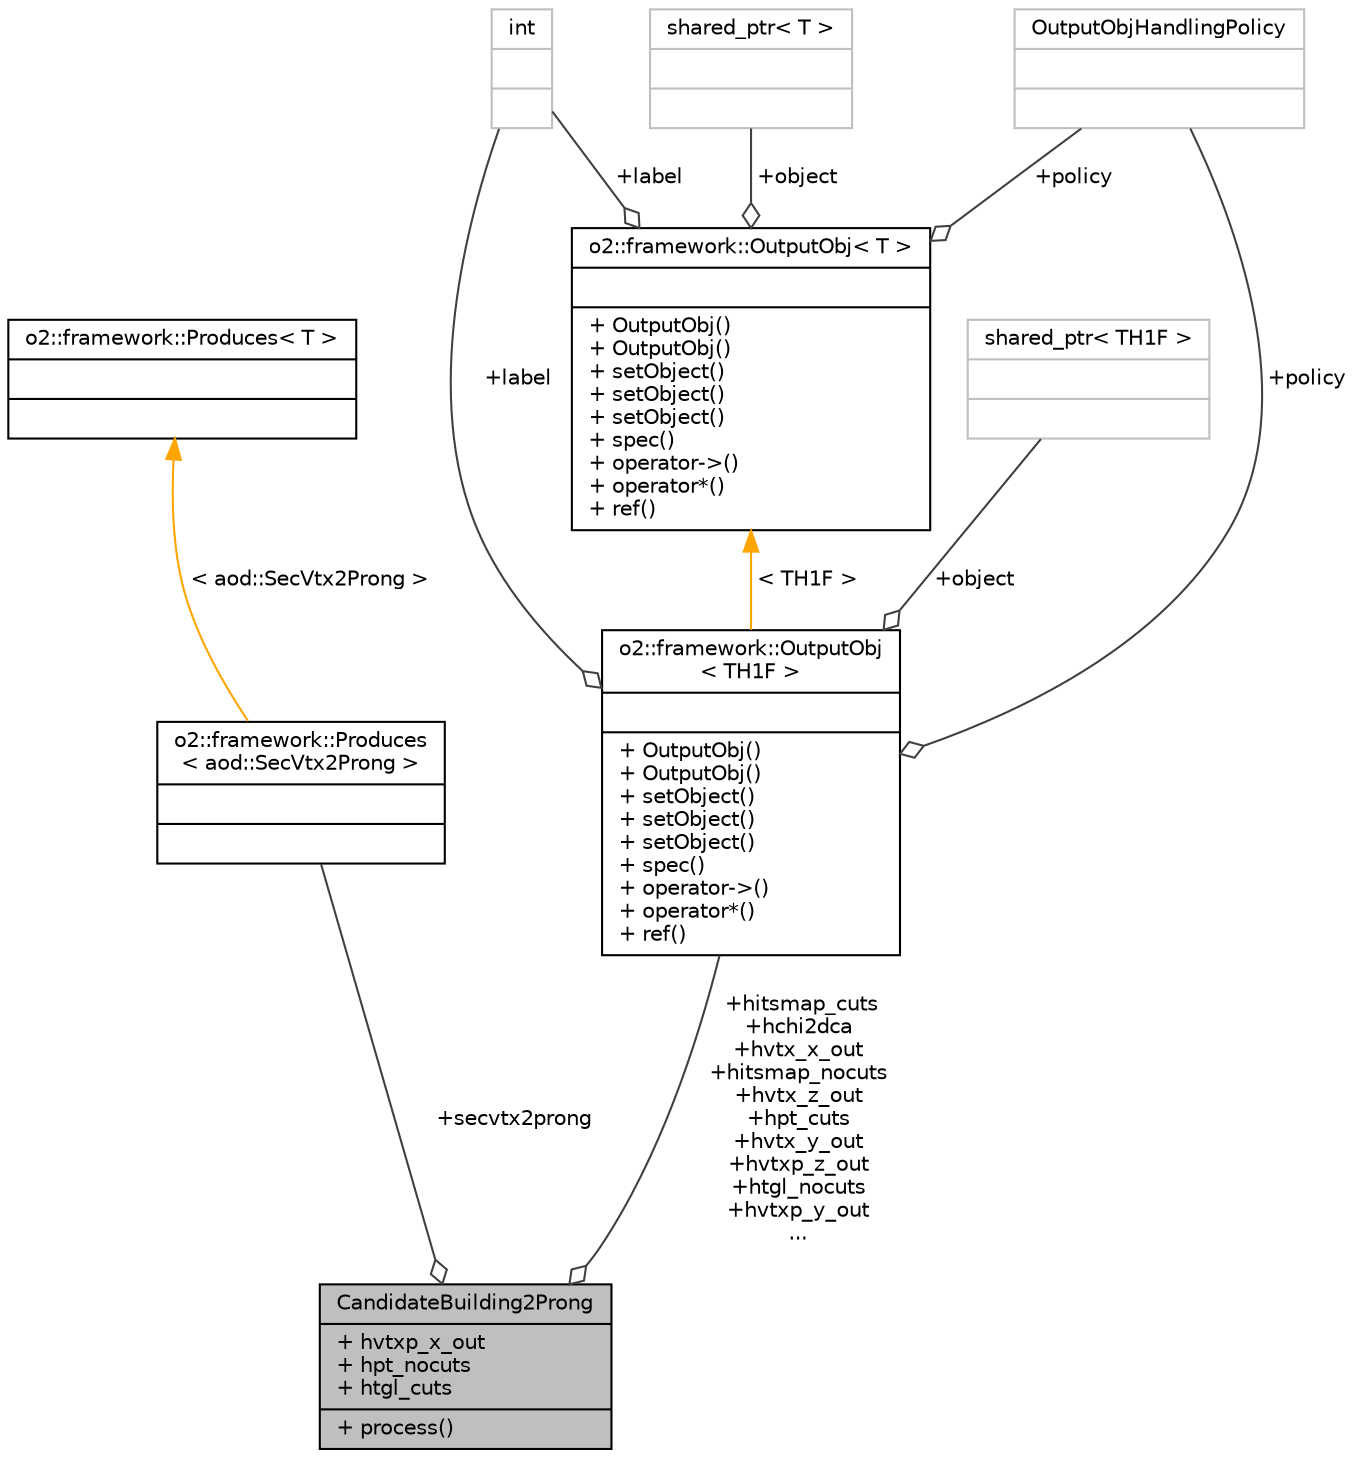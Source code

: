 digraph "CandidateBuilding2Prong"
{
 // INTERACTIVE_SVG=YES
  bgcolor="transparent";
  edge [fontname="Helvetica",fontsize="10",labelfontname="Helvetica",labelfontsize="10"];
  node [fontname="Helvetica",fontsize="10",shape=record];
  Node1 [label="{CandidateBuilding2Prong\n|+ hvtxp_x_out\l+ hpt_nocuts\l+ htgl_cuts\l|+ process()\l}",height=0.2,width=0.4,color="black", fillcolor="grey75", style="filled", fontcolor="black"];
  Node2 -> Node1 [color="grey25",fontsize="10",style="solid",label=" +secvtx2prong" ,arrowhead="odiamond",fontname="Helvetica"];
  Node2 [label="{o2::framework::Produces\l\< aod::SecVtx2Prong \>\n||}",height=0.2,width=0.4,color="black",URL="$d6/d86/structo2_1_1framework_1_1Produces.html"];
  Node3 -> Node2 [dir="back",color="orange",fontsize="10",style="solid",label=" \< aod::SecVtx2Prong \>" ,fontname="Helvetica"];
  Node3 [label="{o2::framework::Produces\< T \>\n||}",height=0.2,width=0.4,color="black",URL="$d6/d86/structo2_1_1framework_1_1Produces.html"];
  Node4 -> Node1 [color="grey25",fontsize="10",style="solid",label=" +hitsmap_cuts\n+hchi2dca\n+hvtx_x_out\n+hitsmap_nocuts\n+hvtx_z_out\n+hpt_cuts\n+hvtx_y_out\n+hvtxp_z_out\n+htgl_nocuts\n+hvtxp_y_out\n..." ,arrowhead="odiamond",fontname="Helvetica"];
  Node4 [label="{o2::framework::OutputObj\l\< TH1F \>\n||+ OutputObj()\l+ OutputObj()\l+ setObject()\l+ setObject()\l+ setObject()\l+ spec()\l+ operator-\>()\l+ operator*()\l+ ref()\l}",height=0.2,width=0.4,color="black",URL="$d4/d79/structo2_1_1framework_1_1OutputObj.html"];
  Node5 -> Node4 [color="grey25",fontsize="10",style="solid",label=" +policy" ,arrowhead="odiamond",fontname="Helvetica"];
  Node5 [label="{OutputObjHandlingPolicy\n||}",height=0.2,width=0.4,color="grey75"];
  Node6 -> Node4 [color="grey25",fontsize="10",style="solid",label=" +label" ,arrowhead="odiamond",fontname="Helvetica"];
  Node6 [label="{int\n||}",height=0.2,width=0.4,color="grey75"];
  Node7 -> Node4 [color="grey25",fontsize="10",style="solid",label=" +object" ,arrowhead="odiamond",fontname="Helvetica"];
  Node7 [label="{shared_ptr\< TH1F \>\n||}",height=0.2,width=0.4,color="grey75"];
  Node8 -> Node4 [dir="back",color="orange",fontsize="10",style="solid",label=" \< TH1F \>" ,fontname="Helvetica"];
  Node8 [label="{o2::framework::OutputObj\< T \>\n||+ OutputObj()\l+ OutputObj()\l+ setObject()\l+ setObject()\l+ setObject()\l+ spec()\l+ operator-\>()\l+ operator*()\l+ ref()\l}",height=0.2,width=0.4,color="black",URL="$d4/d79/structo2_1_1framework_1_1OutputObj.html"];
  Node5 -> Node8 [color="grey25",fontsize="10",style="solid",label=" +policy" ,arrowhead="odiamond",fontname="Helvetica"];
  Node6 -> Node8 [color="grey25",fontsize="10",style="solid",label=" +label" ,arrowhead="odiamond",fontname="Helvetica"];
  Node9 -> Node8 [color="grey25",fontsize="10",style="solid",label=" +object" ,arrowhead="odiamond",fontname="Helvetica"];
  Node9 [label="{shared_ptr\< T \>\n||}",height=0.2,width=0.4,color="grey75"];
}
